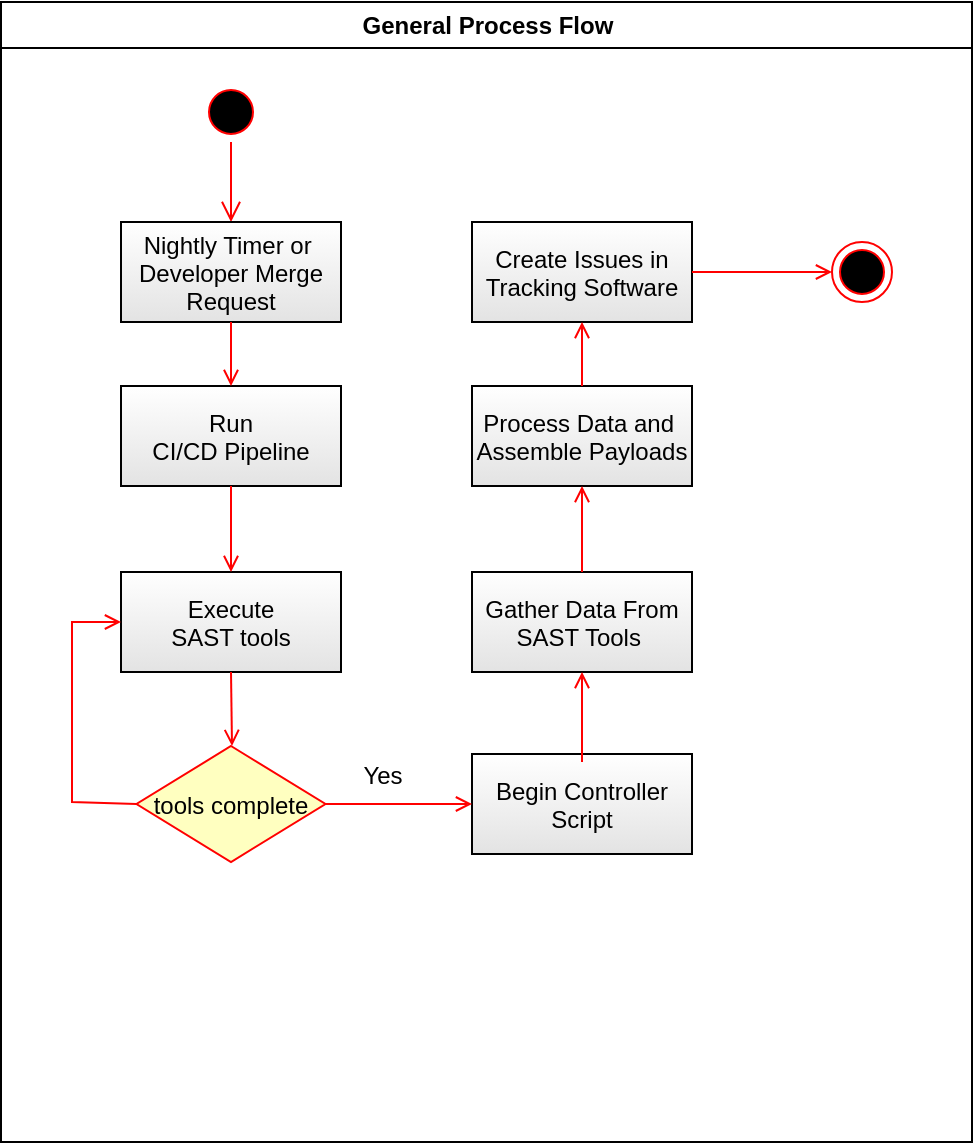 <mxfile version="22.1.4" type="github">
  <diagram name="Page-1" id="e7e014a7-5840-1c2e-5031-d8a46d1fe8dd">
    <mxGraphModel dx="1194" dy="750" grid="1" gridSize="10" guides="1" tooltips="1" connect="1" arrows="1" fold="1" page="1" pageScale="1" pageWidth="1169" pageHeight="826" background="none" math="0" shadow="0">
      <root>
        <mxCell id="0" />
        <mxCell id="1" parent="0" />
        <mxCell id="2" value="General Process Flow" style="swimlane;whiteSpace=wrap;swimlaneFillColor=none;" parent="1" vertex="1">
          <mxGeometry x="164.5" y="120" width="485.5" height="570" as="geometry" />
        </mxCell>
        <mxCell id="5" value="" style="ellipse;shape=startState;fillColor=#000000;strokeColor=#ff0000;" parent="2" vertex="1">
          <mxGeometry x="100" y="40" width="30" height="30" as="geometry" />
        </mxCell>
        <mxCell id="6" value="" style="edgeStyle=elbowEdgeStyle;elbow=horizontal;verticalAlign=bottom;endArrow=open;endSize=8;strokeColor=#FF0000;endFill=1;rounded=0" parent="2" source="5" target="7" edge="1">
          <mxGeometry x="100" y="40" as="geometry">
            <mxPoint x="115" y="110" as="targetPoint" />
          </mxGeometry>
        </mxCell>
        <mxCell id="7" value="Nightly Timer or &#xa;Developer Merge&#xa;Request" style="gradientColor=#E3E3E3;gradientDirection=south;fillColor=default;" parent="2" vertex="1">
          <mxGeometry x="60" y="110" width="110" height="50" as="geometry" />
        </mxCell>
        <mxCell id="8" value="Run &#xa;CI/CD Pipeline" style="gradientColor=#e3e3e3;" parent="2" vertex="1">
          <mxGeometry x="60" y="192" width="110" height="50" as="geometry" />
        </mxCell>
        <mxCell id="9" value="" style="endArrow=open;strokeColor=#FF0000;endFill=1;rounded=0" parent="2" source="7" target="8" edge="1">
          <mxGeometry relative="1" as="geometry" />
        </mxCell>
        <mxCell id="10" value="Execute&#xa;SAST tools" style="gradientColor=#e3e3e3;" parent="2" vertex="1">
          <mxGeometry x="60" y="285" width="110" height="50" as="geometry" />
        </mxCell>
        <mxCell id="11" value="" style="endArrow=open;strokeColor=#FF0000;endFill=1;rounded=0" parent="2" source="8" target="10" edge="1">
          <mxGeometry relative="1" as="geometry" />
        </mxCell>
        <mxCell id="g5rFKzS1i_Fy5WojS4au-45" value="tools complete" style="rhombus;fillColor=#ffffc0;strokeColor=#ff0000;" vertex="1" parent="2">
          <mxGeometry x="67.75" y="372" width="94.5" height="58" as="geometry" />
        </mxCell>
        <mxCell id="g5rFKzS1i_Fy5WojS4au-46" value="" style="endArrow=open;strokeColor=#FF0000;endFill=1;rounded=0;exitX=0.5;exitY=1;exitDx=0;exitDy=0;entryX=0.5;entryY=0;entryDx=0;entryDy=0;" edge="1" parent="2" source="10" target="g5rFKzS1i_Fy5WojS4au-45">
          <mxGeometry relative="1" as="geometry">
            <mxPoint x="125" y="280" as="sourcePoint" />
            <mxPoint x="125" y="335" as="targetPoint" />
            <Array as="points">
              <mxPoint x="115.5" y="372" />
            </Array>
          </mxGeometry>
        </mxCell>
        <mxCell id="g5rFKzS1i_Fy5WojS4au-51" value="" style="endArrow=open;strokeColor=#FF0000;endFill=1;rounded=0;exitX=0;exitY=0.5;exitDx=0;exitDy=0;entryX=0;entryY=0.5;entryDx=0;entryDy=0;" edge="1" parent="2" source="g5rFKzS1i_Fy5WojS4au-45" target="10">
          <mxGeometry relative="1" as="geometry">
            <mxPoint x="125" y="345" as="sourcePoint" />
            <mxPoint x="45.5" y="302" as="targetPoint" />
            <Array as="points">
              <mxPoint x="35.5" y="400" />
              <mxPoint x="35.5" y="310" />
            </Array>
          </mxGeometry>
        </mxCell>
        <mxCell id="g5rFKzS1i_Fy5WojS4au-54" value="Yes" style="text;html=1;align=center;verticalAlign=middle;resizable=0;points=[];autosize=1;strokeColor=none;fillColor=none;" vertex="1" parent="2">
          <mxGeometry x="170" y="372" width="40" height="30" as="geometry" />
        </mxCell>
        <mxCell id="g5rFKzS1i_Fy5WojS4au-58" value="Begin Controller&#xa;Script" style="fillColor=#FFFFFF;gradientColor=#E3E3E3;" vertex="1" parent="2">
          <mxGeometry x="235.5" y="376" width="110" height="50" as="geometry" />
        </mxCell>
        <mxCell id="g5rFKzS1i_Fy5WojS4au-59" value="Gather Data From&#xa;SAST Tools " style="gradientColor=#E3E3E3;gradientDirection=south;fillColor=default;" vertex="1" parent="2">
          <mxGeometry x="235.5" y="285" width="110" height="50" as="geometry" />
        </mxCell>
        <mxCell id="g5rFKzS1i_Fy5WojS4au-61" value="Process Data and &#xa;Assemble Payloads" style="gradientColor=#E3E3E3;gradientDirection=south;fillColor=default;" vertex="1" parent="2">
          <mxGeometry x="235.5" y="192" width="110" height="50" as="geometry" />
        </mxCell>
        <mxCell id="g5rFKzS1i_Fy5WojS4au-77" value="" style="endArrow=open;strokeColor=#FF0000;endFill=1;rounded=0;exitX=0.5;exitY=0;exitDx=0;exitDy=0;entryX=0.5;entryY=1;entryDx=0;entryDy=0;" edge="1" parent="2" source="g5rFKzS1i_Fy5WojS4au-59" target="g5rFKzS1i_Fy5WojS4au-61">
          <mxGeometry relative="1" as="geometry">
            <mxPoint x="300.5" y="396" as="sourcePoint" />
            <mxPoint x="300.5" y="352" as="targetPoint" />
            <Array as="points" />
          </mxGeometry>
        </mxCell>
        <mxCell id="g5rFKzS1i_Fy5WojS4au-78" value="Create Issues in&#xa;Tracking Software" style="gradientColor=#E3E3E3;gradientDirection=south;fillColor=default;" vertex="1" parent="2">
          <mxGeometry x="235.5" y="110" width="110" height="50" as="geometry" />
        </mxCell>
        <mxCell id="g5rFKzS1i_Fy5WojS4au-60" value="" style="endArrow=open;strokeColor=#FF0000;endFill=1;rounded=0;exitX=0.5;exitY=0;exitDx=0;exitDy=0;entryX=0.5;entryY=1;entryDx=0;entryDy=0;" edge="1" parent="2" source="g5rFKzS1i_Fy5WojS4au-58" target="g5rFKzS1i_Fy5WojS4au-59">
          <mxGeometry relative="1" as="geometry">
            <mxPoint x="172.5" y="429" as="sourcePoint" />
            <mxPoint x="290.5" y="350" as="targetPoint" />
            <Array as="points">
              <mxPoint x="290.5" y="380" />
            </Array>
          </mxGeometry>
        </mxCell>
        <mxCell id="g5rFKzS1i_Fy5WojS4au-79" value="" style="endArrow=open;strokeColor=#FF0000;endFill=1;rounded=0;exitX=0.5;exitY=0;exitDx=0;exitDy=0;entryX=0.5;entryY=1;entryDx=0;entryDy=0;" edge="1" parent="2" source="g5rFKzS1i_Fy5WojS4au-61" target="g5rFKzS1i_Fy5WojS4au-78">
          <mxGeometry relative="1" as="geometry">
            <mxPoint x="301" y="295" as="sourcePoint" />
            <mxPoint x="301" y="252" as="targetPoint" />
            <Array as="points" />
          </mxGeometry>
        </mxCell>
        <mxCell id="g5rFKzS1i_Fy5WojS4au-80" value="" style="ellipse;shape=endState;fillColor=#000000;strokeColor=#ff0000" vertex="1" parent="2">
          <mxGeometry x="415.5" y="120" width="30" height="30" as="geometry" />
        </mxCell>
        <mxCell id="g5rFKzS1i_Fy5WojS4au-81" value="" style="endArrow=open;strokeColor=#FF0000;endFill=1;rounded=0;exitX=1;exitY=0.5;exitDx=0;exitDy=0;entryX=0;entryY=0.5;entryDx=0;entryDy=0;" edge="1" parent="2" source="g5rFKzS1i_Fy5WojS4au-78" target="g5rFKzS1i_Fy5WojS4au-80">
          <mxGeometry relative="1" as="geometry">
            <mxPoint x="301" y="295" as="sourcePoint" />
            <mxPoint x="301" y="252" as="targetPoint" />
            <Array as="points" />
          </mxGeometry>
        </mxCell>
        <mxCell id="g5rFKzS1i_Fy5WojS4au-57" value="" style="endArrow=open;strokeColor=#FF0000;endFill=1;rounded=0;exitX=1;exitY=0.5;exitDx=0;exitDy=0;entryX=0;entryY=0.5;entryDx=0;entryDy=0;" edge="1" parent="2" source="g5rFKzS1i_Fy5WojS4au-45" target="g5rFKzS1i_Fy5WojS4au-58">
          <mxGeometry relative="1" as="geometry">
            <mxPoint x="125" y="353" as="sourcePoint" />
            <mxPoint x="235.5" y="419" as="targetPoint" />
            <Array as="points" />
          </mxGeometry>
        </mxCell>
      </root>
    </mxGraphModel>
  </diagram>
</mxfile>
